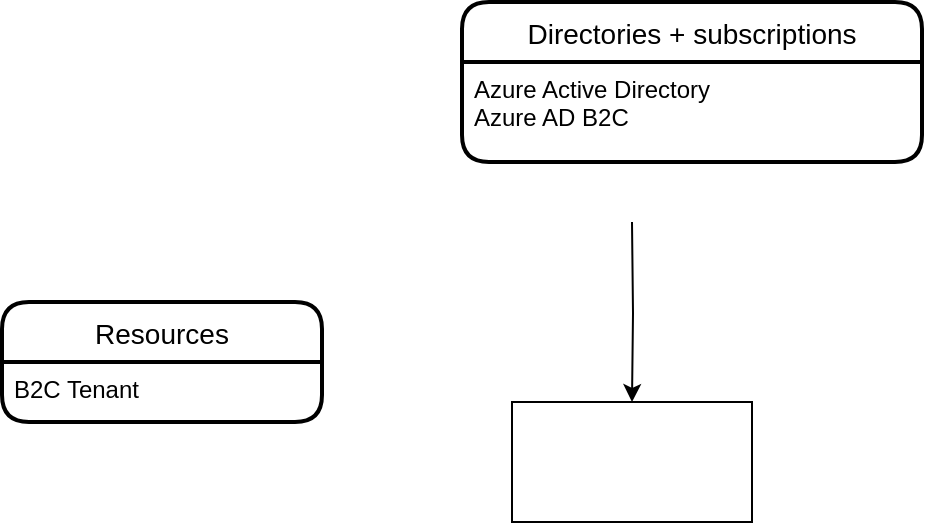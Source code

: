 <mxfile version="15.8.6" type="github">
  <diagram id="6KWxz9jJ0aF5B5UX6o4N" name="Page-1">
    <mxGraphModel dx="1038" dy="600" grid="1" gridSize="10" guides="1" tooltips="1" connect="1" arrows="1" fold="1" page="1" pageScale="1" pageWidth="850" pageHeight="1100" math="0" shadow="0">
      <root>
        <mxCell id="0" />
        <mxCell id="1" parent="0" />
        <mxCell id="SEOm2rfOzatGShbC_vHu-5" value="" style="edgeStyle=orthogonalEdgeStyle;rounded=0;orthogonalLoop=1;jettySize=auto;html=1;" edge="1" parent="1" target="SEOm2rfOzatGShbC_vHu-4">
          <mxGeometry relative="1" as="geometry">
            <mxPoint x="425" y="160" as="sourcePoint" />
          </mxGeometry>
        </mxCell>
        <mxCell id="SEOm2rfOzatGShbC_vHu-4" value="" style="whiteSpace=wrap;html=1;" vertex="1" parent="1">
          <mxGeometry x="365" y="250" width="120" height="60" as="geometry" />
        </mxCell>
        <mxCell id="SEOm2rfOzatGShbC_vHu-6" value="Directories + subscriptions" style="swimlane;childLayout=stackLayout;horizontal=1;startSize=30;horizontalStack=0;rounded=1;fontSize=14;fontStyle=0;strokeWidth=2;resizeParent=0;resizeLast=1;shadow=0;dashed=0;align=center;" vertex="1" parent="1">
          <mxGeometry x="340" y="50" width="230" height="80" as="geometry" />
        </mxCell>
        <mxCell id="SEOm2rfOzatGShbC_vHu-7" value="Azure Active Directory&#xa;Azure AD B2C" style="align=left;strokeColor=none;fillColor=none;spacingLeft=4;fontSize=12;verticalAlign=top;resizable=0;rotatable=0;part=1;" vertex="1" parent="SEOm2rfOzatGShbC_vHu-6">
          <mxGeometry y="30" width="230" height="50" as="geometry" />
        </mxCell>
        <mxCell id="SEOm2rfOzatGShbC_vHu-16" value="Resources" style="swimlane;childLayout=stackLayout;horizontal=1;startSize=30;horizontalStack=0;rounded=1;fontSize=14;fontStyle=0;strokeWidth=2;resizeParent=0;resizeLast=1;shadow=0;dashed=0;align=center;" vertex="1" parent="1">
          <mxGeometry x="110" y="200" width="160" height="60" as="geometry" />
        </mxCell>
        <mxCell id="SEOm2rfOzatGShbC_vHu-17" value="B2C Tenant" style="align=left;strokeColor=none;fillColor=none;spacingLeft=4;fontSize=12;verticalAlign=top;resizable=0;rotatable=0;part=1;" vertex="1" parent="SEOm2rfOzatGShbC_vHu-16">
          <mxGeometry y="30" width="160" height="30" as="geometry" />
        </mxCell>
      </root>
    </mxGraphModel>
  </diagram>
</mxfile>
